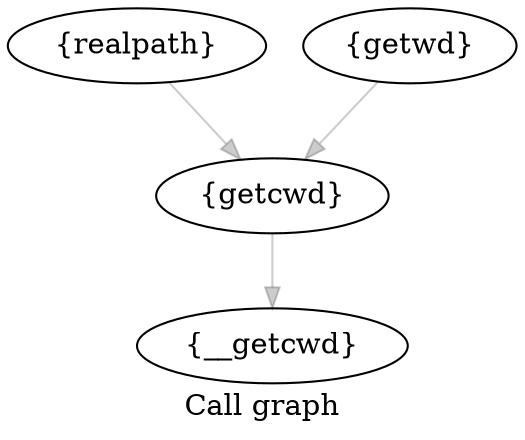 digraph "Call graph" {
	label="Call graph";
	"Node0x8056c9260" [label="{realpath}"];
	"Node0x8056c9260" -> "Node0x807dc1ac0" [color="#00000033"];

	"Node0x807dc1a60" [label="{getwd}"];
	"Node0x807dc1a60" -> "Node0x807dc1ac0" [color="#00000033"];

	"Node0x807dc1ac0" [label="{getcwd}"];
	"Node0x807dc1ac0" -> "Node0x803d2de40" [color="#00000033"];

	"Node0x803d2de40" [label="{__getcwd}"];

}
